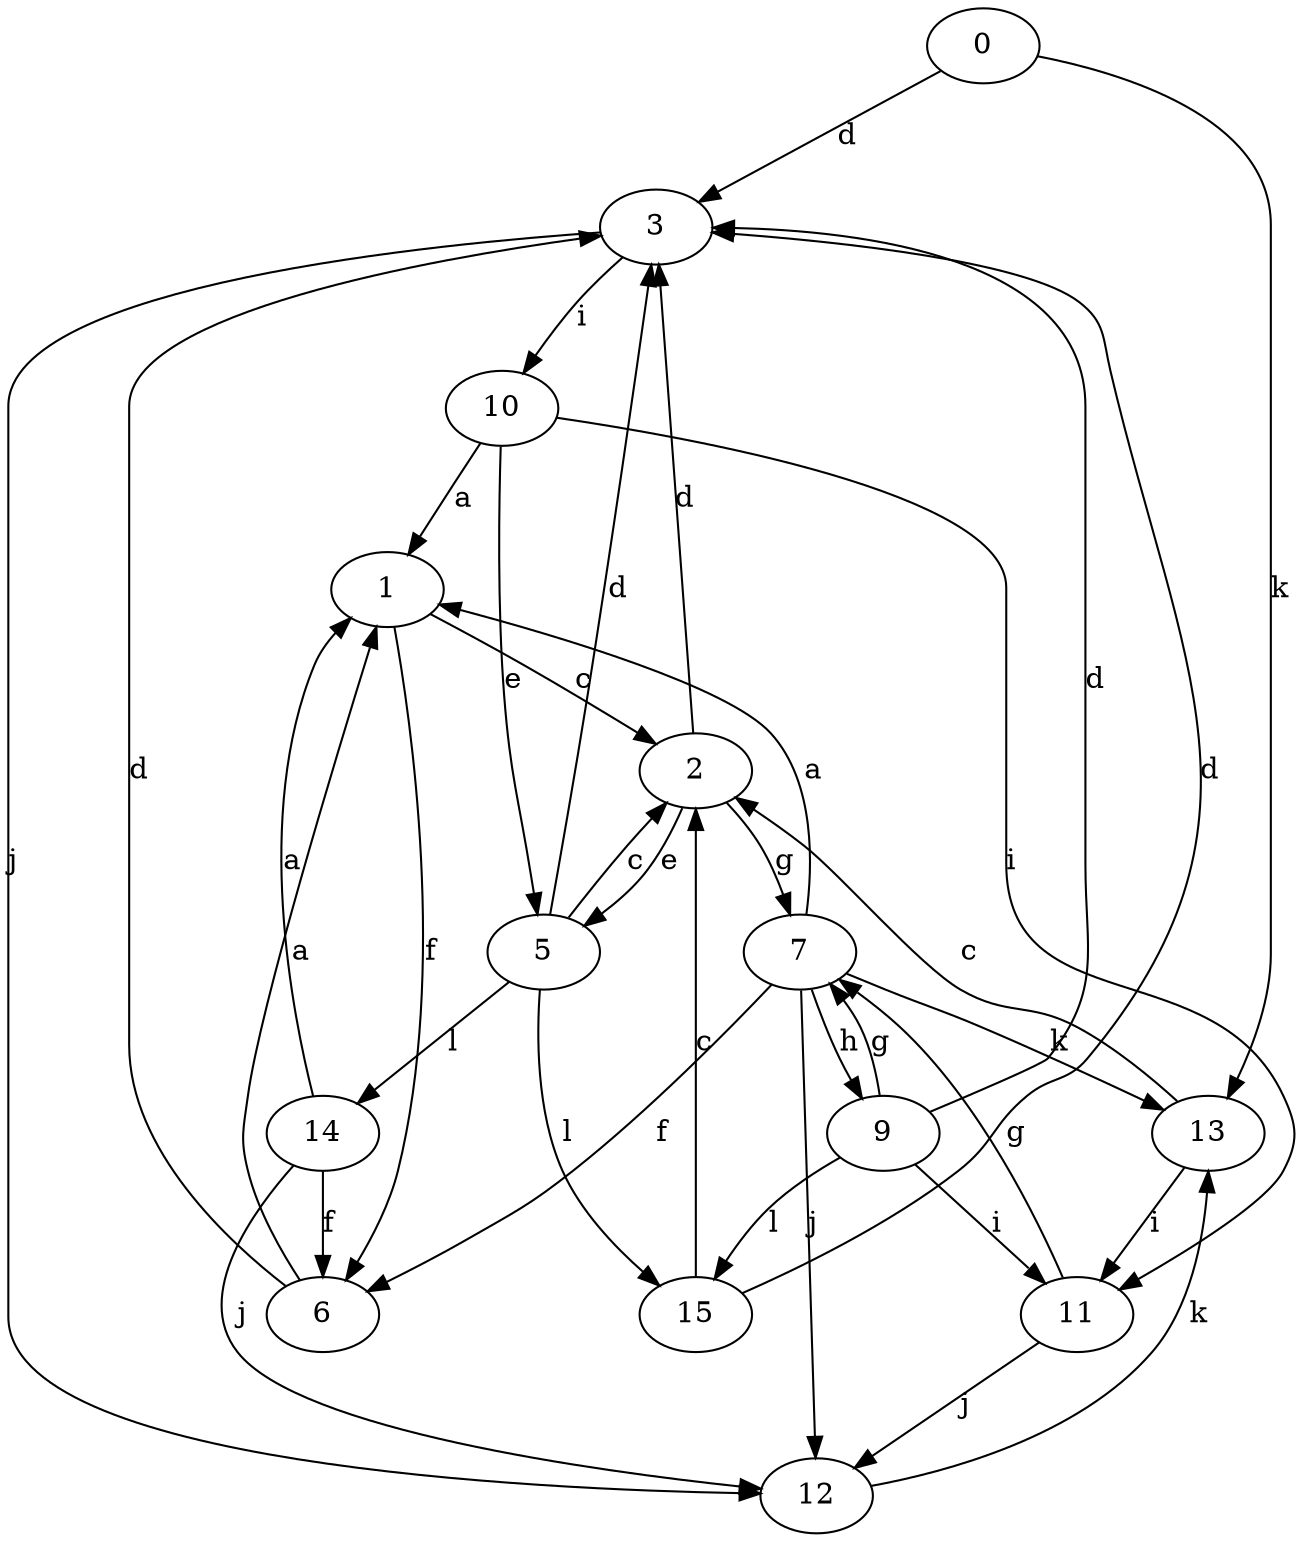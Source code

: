 strict digraph  {
0;
1;
2;
3;
5;
6;
7;
9;
10;
11;
12;
13;
14;
15;
0 -> 3  [label=d];
0 -> 13  [label=k];
1 -> 2  [label=c];
1 -> 6  [label=f];
2 -> 3  [label=d];
2 -> 5  [label=e];
2 -> 7  [label=g];
3 -> 10  [label=i];
3 -> 12  [label=j];
5 -> 2  [label=c];
5 -> 3  [label=d];
5 -> 14  [label=l];
5 -> 15  [label=l];
6 -> 1  [label=a];
6 -> 3  [label=d];
7 -> 1  [label=a];
7 -> 6  [label=f];
7 -> 9  [label=h];
7 -> 12  [label=j];
7 -> 13  [label=k];
9 -> 3  [label=d];
9 -> 7  [label=g];
9 -> 11  [label=i];
9 -> 15  [label=l];
10 -> 1  [label=a];
10 -> 5  [label=e];
10 -> 11  [label=i];
11 -> 7  [label=g];
11 -> 12  [label=j];
12 -> 13  [label=k];
13 -> 2  [label=c];
13 -> 11  [label=i];
14 -> 1  [label=a];
14 -> 6  [label=f];
14 -> 12  [label=j];
15 -> 2  [label=c];
15 -> 3  [label=d];
}
